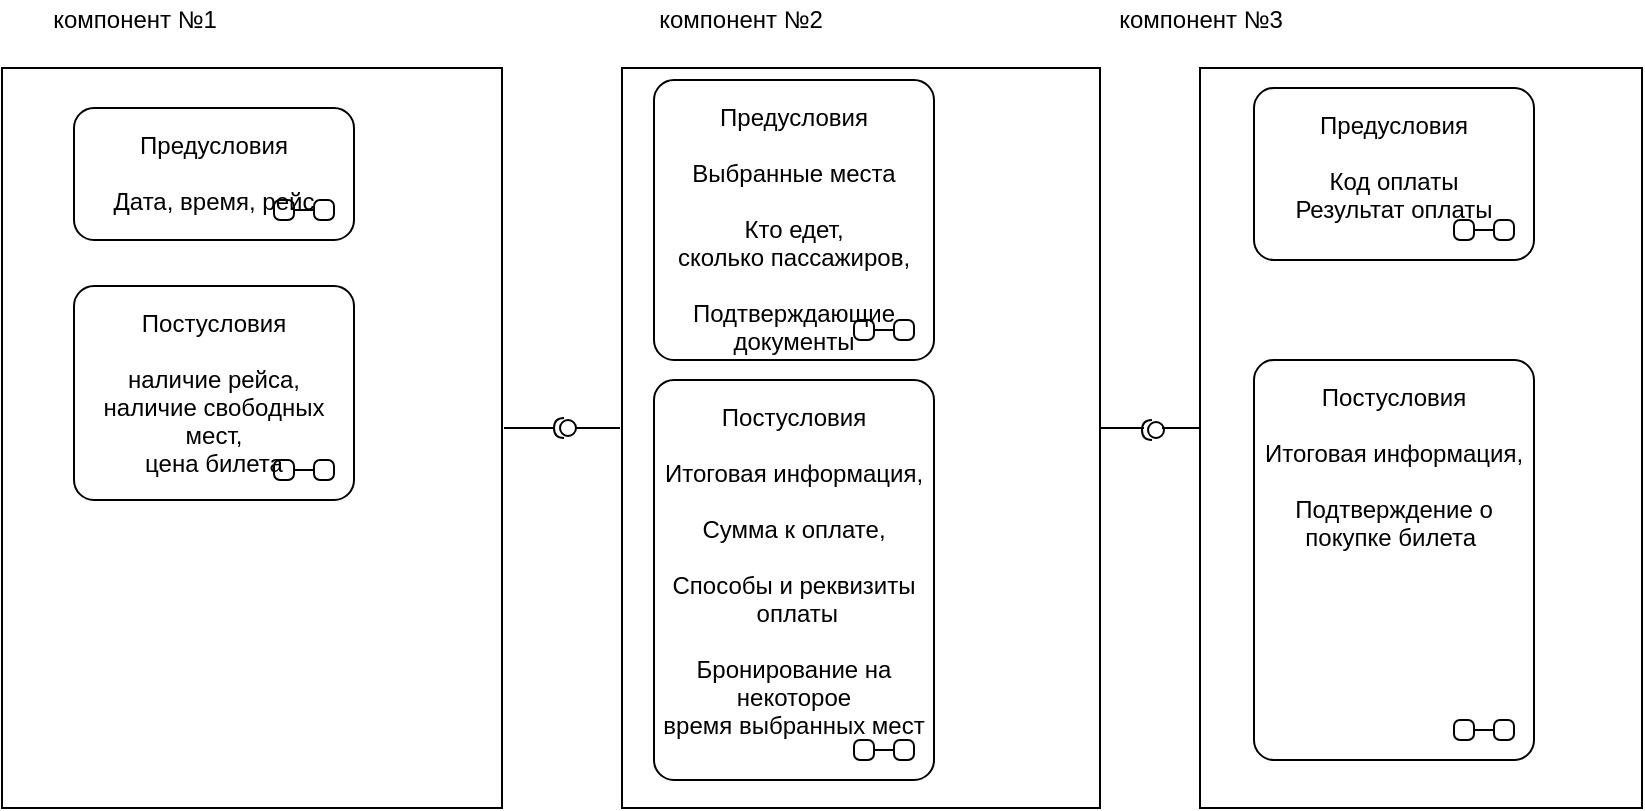 <mxfile>
    <diagram id="3G_-ncLBLkoBGosAje_C" name="Страница 2">
        <mxGraphModel dx="883" dy="398" grid="1" gridSize="10" guides="1" tooltips="1" connect="1" arrows="1" fold="1" page="1" pageScale="1" pageWidth="827" pageHeight="1169" math="0" shadow="0">
            <root>
                <mxCell id="VWCMDsrXhUq40BH_Po9P-0"/>
                <mxCell id="VWCMDsrXhUq40BH_Po9P-1" parent="VWCMDsrXhUq40BH_Po9P-0"/>
                <mxCell id="op-9Ff8Pjhc8kevRF87W-11" value="" style="endArrow=none;html=1;rounded=0;align=center;verticalAlign=top;endFill=0;labelBackgroundColor=none;endSize=2;" edge="1" parent="VWCMDsrXhUq40BH_Po9P-1">
                    <mxGeometry relative="1" as="geometry">
                        <mxPoint x="134" y="299" as="sourcePoint"/>
                        <mxPoint x="134" y="299" as="targetPoint"/>
                    </mxGeometry>
                </mxCell>
                <mxCell id="op-9Ff8Pjhc8kevRF87W-19" value="" style="html=1;rounded=0;" vertex="1" parent="VWCMDsrXhUq40BH_Po9P-1">
                    <mxGeometry x="4" y="134" width="250" height="370" as="geometry"/>
                </mxCell>
                <mxCell id="op-9Ff8Pjhc8kevRF87W-25" value="" style="shape=requiredInterface;html=1;fontSize=11;align=center;fillColor=none;points=[];aspect=fixed;resizable=0;verticalAlign=bottom;labelPosition=center;verticalLabelPosition=top;flipH=1;" vertex="1" parent="VWCMDsrXhUq40BH_Po9P-1">
                    <mxGeometry x="280" y="309" width="5" height="10" as="geometry"/>
                </mxCell>
                <mxCell id="op-9Ff8Pjhc8kevRF87W-27" value="" style="endArrow=none;html=1;rounded=0;align=center;verticalAlign=top;endFill=0;labelBackgroundColor=none;endSize=2;" edge="1" parent="VWCMDsrXhUq40BH_Po9P-1">
                    <mxGeometry relative="1" as="geometry">
                        <mxPoint x="255" y="314" as="sourcePoint"/>
                        <mxPoint x="280" y="314" as="targetPoint"/>
                    </mxGeometry>
                </mxCell>
                <mxCell id="op-9Ff8Pjhc8kevRF87W-28" value="" style="html=1;rounded=0;" vertex="1" parent="VWCMDsrXhUq40BH_Po9P-1">
                    <mxGeometry x="314" y="134" width="239" height="370" as="geometry"/>
                </mxCell>
                <mxCell id="op-9Ff8Pjhc8kevRF87W-30" value="" style="endArrow=none;html=1;rounded=0;align=center;verticalAlign=top;endFill=0;labelBackgroundColor=none;endSize=2;" edge="1" parent="VWCMDsrXhUq40BH_Po9P-1">
                    <mxGeometry relative="1" as="geometry">
                        <mxPoint x="291" y="314.033" as="sourcePoint"/>
                        <mxPoint x="313.0" y="314" as="targetPoint"/>
                    </mxGeometry>
                </mxCell>
                <mxCell id="op-9Ff8Pjhc8kevRF87W-31" value="" style="ellipse;html=1;fontSize=11;align=center;fillColor=none;points=[];aspect=fixed;resizable=0;verticalAlign=bottom;labelPosition=center;verticalLabelPosition=top;flipH=1;" vertex="1" parent="VWCMDsrXhUq40BH_Po9P-1">
                    <mxGeometry x="283" y="310" width="8" height="8" as="geometry"/>
                </mxCell>
                <mxCell id="op-9Ff8Pjhc8kevRF87W-34" value="" style="shape=requiredInterface;html=1;fontSize=11;align=center;fillColor=none;points=[];aspect=fixed;resizable=0;verticalAlign=bottom;labelPosition=center;verticalLabelPosition=top;flipH=1;" vertex="1" parent="VWCMDsrXhUq40BH_Po9P-1">
                    <mxGeometry x="574" y="310" width="5" height="10" as="geometry"/>
                </mxCell>
                <mxCell id="op-9Ff8Pjhc8kevRF87W-35" value="" style="ellipse;html=1;fontSize=11;align=center;fillColor=none;points=[];aspect=fixed;resizable=0;verticalAlign=bottom;labelPosition=center;verticalLabelPosition=top;flipH=1;" vertex="1" parent="VWCMDsrXhUq40BH_Po9P-1">
                    <mxGeometry x="577" y="311" width="8" height="8" as="geometry"/>
                </mxCell>
                <mxCell id="op-9Ff8Pjhc8kevRF87W-36" value="" style="endArrow=none;html=1;rounded=0;align=center;verticalAlign=top;endFill=0;labelBackgroundColor=none;endSize=2;" edge="1" parent="VWCMDsrXhUq40BH_Po9P-1">
                    <mxGeometry relative="1" as="geometry">
                        <mxPoint x="553" y="314.033" as="sourcePoint"/>
                        <mxPoint x="575.0" y="314" as="targetPoint"/>
                    </mxGeometry>
                </mxCell>
                <mxCell id="op-9Ff8Pjhc8kevRF87W-37" value="" style="endArrow=none;html=1;rounded=0;align=center;verticalAlign=top;endFill=0;labelBackgroundColor=none;endSize=2;" edge="1" parent="VWCMDsrXhUq40BH_Po9P-1">
                    <mxGeometry relative="1" as="geometry">
                        <mxPoint x="584" y="314.033" as="sourcePoint"/>
                        <mxPoint x="606.0" y="314" as="targetPoint"/>
                    </mxGeometry>
                </mxCell>
                <mxCell id="op-9Ff8Pjhc8kevRF87W-38" value="" style="html=1;rounded=0;" vertex="1" parent="VWCMDsrXhUq40BH_Po9P-1">
                    <mxGeometry x="603" y="134" width="221" height="370" as="geometry"/>
                </mxCell>
                <mxCell id="op-9Ff8Pjhc8kevRF87W-40" value="Предусловия&#10;&#10;Дата, время, рейс" style="shape=umlState;rounded=1;verticalAlign=top;spacingTop=5;umlStateSymbol=collapseState;absoluteArcSize=1;arcSize=10;" vertex="1" parent="VWCMDsrXhUq40BH_Po9P-1">
                    <mxGeometry x="40" y="154" width="140" height="66" as="geometry"/>
                </mxCell>
                <mxCell id="op-9Ff8Pjhc8kevRF87W-42" value="Постусловия&#10;&#10;наличие рейса,&#10;наличие свободных &#10;мест, &#10;цена билета" style="shape=umlState;rounded=1;verticalAlign=top;spacingTop=5;umlStateSymbol=collapseState;absoluteArcSize=1;arcSize=10;" vertex="1" parent="VWCMDsrXhUq40BH_Po9P-1">
                    <mxGeometry x="40" y="243" width="140" height="107" as="geometry"/>
                </mxCell>
                <mxCell id="op-9Ff8Pjhc8kevRF87W-43" value="компонент №1" style="text;html=1;align=center;verticalAlign=middle;resizable=0;points=[];autosize=1;strokeColor=none;fillColor=none;" vertex="1" parent="VWCMDsrXhUq40BH_Po9P-1">
                    <mxGeometry x="20" y="100" width="100" height="20" as="geometry"/>
                </mxCell>
                <mxCell id="op-9Ff8Pjhc8kevRF87W-44" value="компонент №2" style="text;html=1;align=center;verticalAlign=middle;resizable=0;points=[];autosize=1;strokeColor=none;fillColor=none;" vertex="1" parent="VWCMDsrXhUq40BH_Po9P-1">
                    <mxGeometry x="323" y="100" width="100" height="20" as="geometry"/>
                </mxCell>
                <mxCell id="op-9Ff8Pjhc8kevRF87W-45" value="компонент №3" style="text;html=1;align=center;verticalAlign=middle;resizable=0;points=[];autosize=1;strokeColor=none;fillColor=none;" vertex="1" parent="VWCMDsrXhUq40BH_Po9P-1">
                    <mxGeometry x="553" y="100" width="100" height="20" as="geometry"/>
                </mxCell>
                <mxCell id="op-9Ff8Pjhc8kevRF87W-46" value="Предусловия&#10;&#10;Выбранные места&#10;&#10;Кто едет,&#10;сколько пассажиров,&#10;&#10;Подтверждающие &#10;документы" style="shape=umlState;rounded=1;verticalAlign=top;spacingTop=5;umlStateSymbol=collapseState;absoluteArcSize=1;arcSize=10;" vertex="1" parent="VWCMDsrXhUq40BH_Po9P-1">
                    <mxGeometry x="330" y="140" width="140" height="140" as="geometry"/>
                </mxCell>
                <mxCell id="op-9Ff8Pjhc8kevRF87W-47" value="Постусловия&#10;&#10;Итоговая информация,&#10;&#10;Сумма к оплате,&#10;&#10;Способы и реквизиты&#10; оплаты&#10;&#10;Бронирование на &#10;некоторое &#10;время выбранных мест" style="shape=umlState;rounded=1;verticalAlign=top;spacingTop=5;umlStateSymbol=collapseState;absoluteArcSize=1;arcSize=10;" vertex="1" parent="VWCMDsrXhUq40BH_Po9P-1">
                    <mxGeometry x="330" y="290" width="140" height="200" as="geometry"/>
                </mxCell>
                <mxCell id="op-9Ff8Pjhc8kevRF87W-49" value="Предусловия&#10;&#10;Код оплаты&#10;Результат оплаты" style="shape=umlState;rounded=1;verticalAlign=top;spacingTop=5;umlStateSymbol=collapseState;absoluteArcSize=1;arcSize=10;" vertex="1" parent="VWCMDsrXhUq40BH_Po9P-1">
                    <mxGeometry x="630" y="144" width="140" height="86" as="geometry"/>
                </mxCell>
                <mxCell id="op-9Ff8Pjhc8kevRF87W-51" value="Постусловия&#10;&#10;Итоговая информация,&#10;&#10;Подтверждение о &#10;покупке билета &#10;" style="shape=umlState;rounded=1;verticalAlign=top;spacingTop=5;umlStateSymbol=collapseState;absoluteArcSize=1;arcSize=10;" vertex="1" parent="VWCMDsrXhUq40BH_Po9P-1">
                    <mxGeometry x="630" y="280" width="140" height="200" as="geometry"/>
                </mxCell>
            </root>
        </mxGraphModel>
    </diagram>
</mxfile>